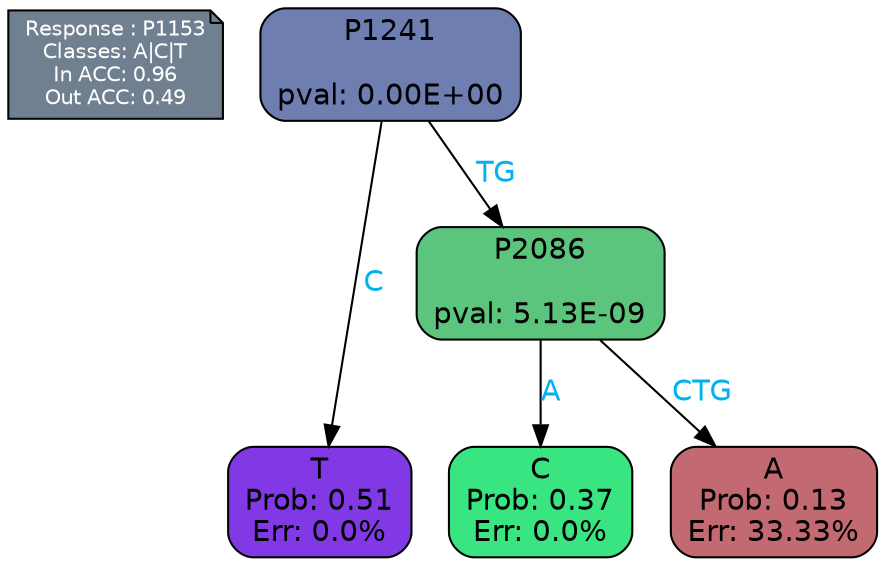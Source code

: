digraph Tree {
node [shape=box, style="filled, rounded", color="black", fontname=helvetica] ;
graph [ranksep=equally, splines=polylines, bgcolor=transparent, dpi=600] ;
edge [fontname=helvetica] ;
LEGEND [label="Response : P1153
Classes: A|C|T
In ACC: 0.96
Out ACC: 0.49
",shape=note,align=left,style=filled,fillcolor="slategray",fontcolor="white",fontsize=10];1 [label="P1241

pval: 0.00E+00", fillcolor="#6f7eb1"] ;
2 [label="T
Prob: 0.51
Err: 0.0%", fillcolor="#8139e5"] ;
3 [label="P2086

pval: 5.13E-09", fillcolor="#5cc57d"] ;
4 [label="C
Prob: 0.37
Err: 0.0%", fillcolor="#39e581"] ;
5 [label="A
Prob: 0.13
Err: 33.33%", fillcolor="#c36972"] ;
1 -> 2 [label="C",fontcolor=deepskyblue2] ;
1 -> 3 [label="TG",fontcolor=deepskyblue2] ;
3 -> 4 [label="A",fontcolor=deepskyblue2] ;
3 -> 5 [label="CTG",fontcolor=deepskyblue2] ;
{rank = same; 2;4;5;}{rank = same; LEGEND;1;}}